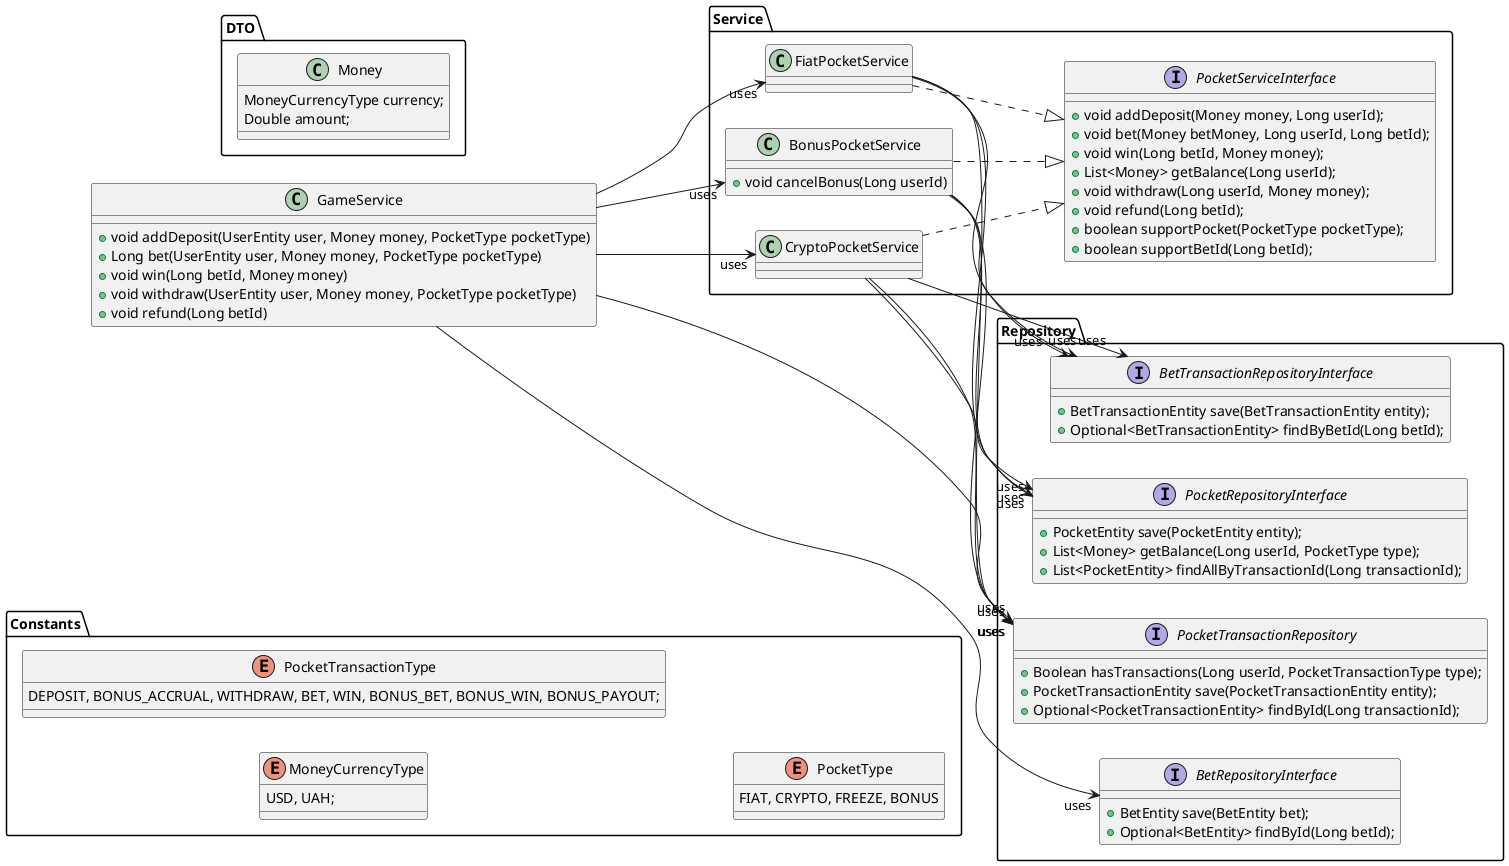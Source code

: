 @startuml
'https://plantuml.com/class-diagram
left to right direction

package "Constants" {
    enum MoneyCurrencyType {
        USD, UAH;
    }

    enum PocketTransactionType {
        DEPOSIT, BONUS_ACCRUAL, WITHDRAW, BET, WIN, BONUS_BET, BONUS_WIN, BONUS_PAYOUT;
    }

    enum PocketType {
        FIAT, CRYPTO, FREEZE, BONUS
    }
}

package "DTO" {
    class Money {
        MoneyCurrencyType currency;
        Double amount;
    }
}

package "Repository" {
    interface BetTransactionRepositoryInterface {
        + BetTransactionEntity save(BetTransactionEntity entity);
        + Optional<BetTransactionEntity> findByBetId(Long betId);
    }
    interface PocketRepositoryInterface {
        + PocketEntity save(PocketEntity entity);
        + List<Money> getBalance(Long userId, PocketType type);
        + List<PocketEntity> findAllByTransactionId(Long transactionId);
    }

    interface PocketTransactionRepository {
        + Boolean hasTransactions(Long userId, PocketTransactionType type);
        + PocketTransactionEntity save(PocketTransactionEntity entity);
        + Optional<PocketTransactionEntity> findById(Long transactionId);
    }
    interface BetRepositoryInterface {
        + BetEntity save(BetEntity bet);
        + Optional<BetEntity> findById(Long betId);
    }
}

package "Service" {
    interface PocketServiceInterface {
        + void addDeposit(Money money, Long userId);
        + void bet(Money betMoney, Long userId, Long betId);
        + void win(Long betId, Money money);
        + List<Money> getBalance(Long userId);
        + void withdraw(Long userId, Money money);
        + void refund(Long betId);
        + boolean supportPocket(PocketType pocketType);
        + boolean supportBetId(Long betId);
    }

    class CryptoPocketService {}
    CryptoPocketService ..|> PocketServiceInterface
    class FiatPocketService {}
    FiatPocketService ..|> PocketServiceInterface
    class BonusPocketService {
        + void cancelBonus(Long userId)
    }
    BonusPocketService ..|> PocketServiceInterface
}

class GameService {
    + void addDeposit(UserEntity user, Money money, PocketType pocketType)
    + Long bet(UserEntity user, Money money, PocketType pocketType)
    + void win(Long betId, Money money)
    + void withdraw(UserEntity user, Money money, PocketType pocketType)
    + void refund(Long betId)
}
FiatPocketService --> "uses" BetTransactionRepositoryInterface
FiatPocketService --> "uses" PocketRepositoryInterface
FiatPocketService --> "uses" PocketTransactionRepository

CryptoPocketService --> "uses" BetTransactionRepositoryInterface
CryptoPocketService --> "uses" PocketRepositoryInterface
CryptoPocketService --> "uses" PocketTransactionRepository

BonusPocketService --> "uses" BetTransactionRepositoryInterface
BonusPocketService --> "uses" PocketRepositoryInterface
BonusPocketService --> "uses" PocketTransactionRepository


GameService --> "uses" PocketTransactionRepository
GameService --> "uses" BetRepositoryInterface
GameService --> "uses" FiatPocketService
GameService --> "uses" CryptoPocketService
GameService --> "uses" BonusPocketService

@enduml